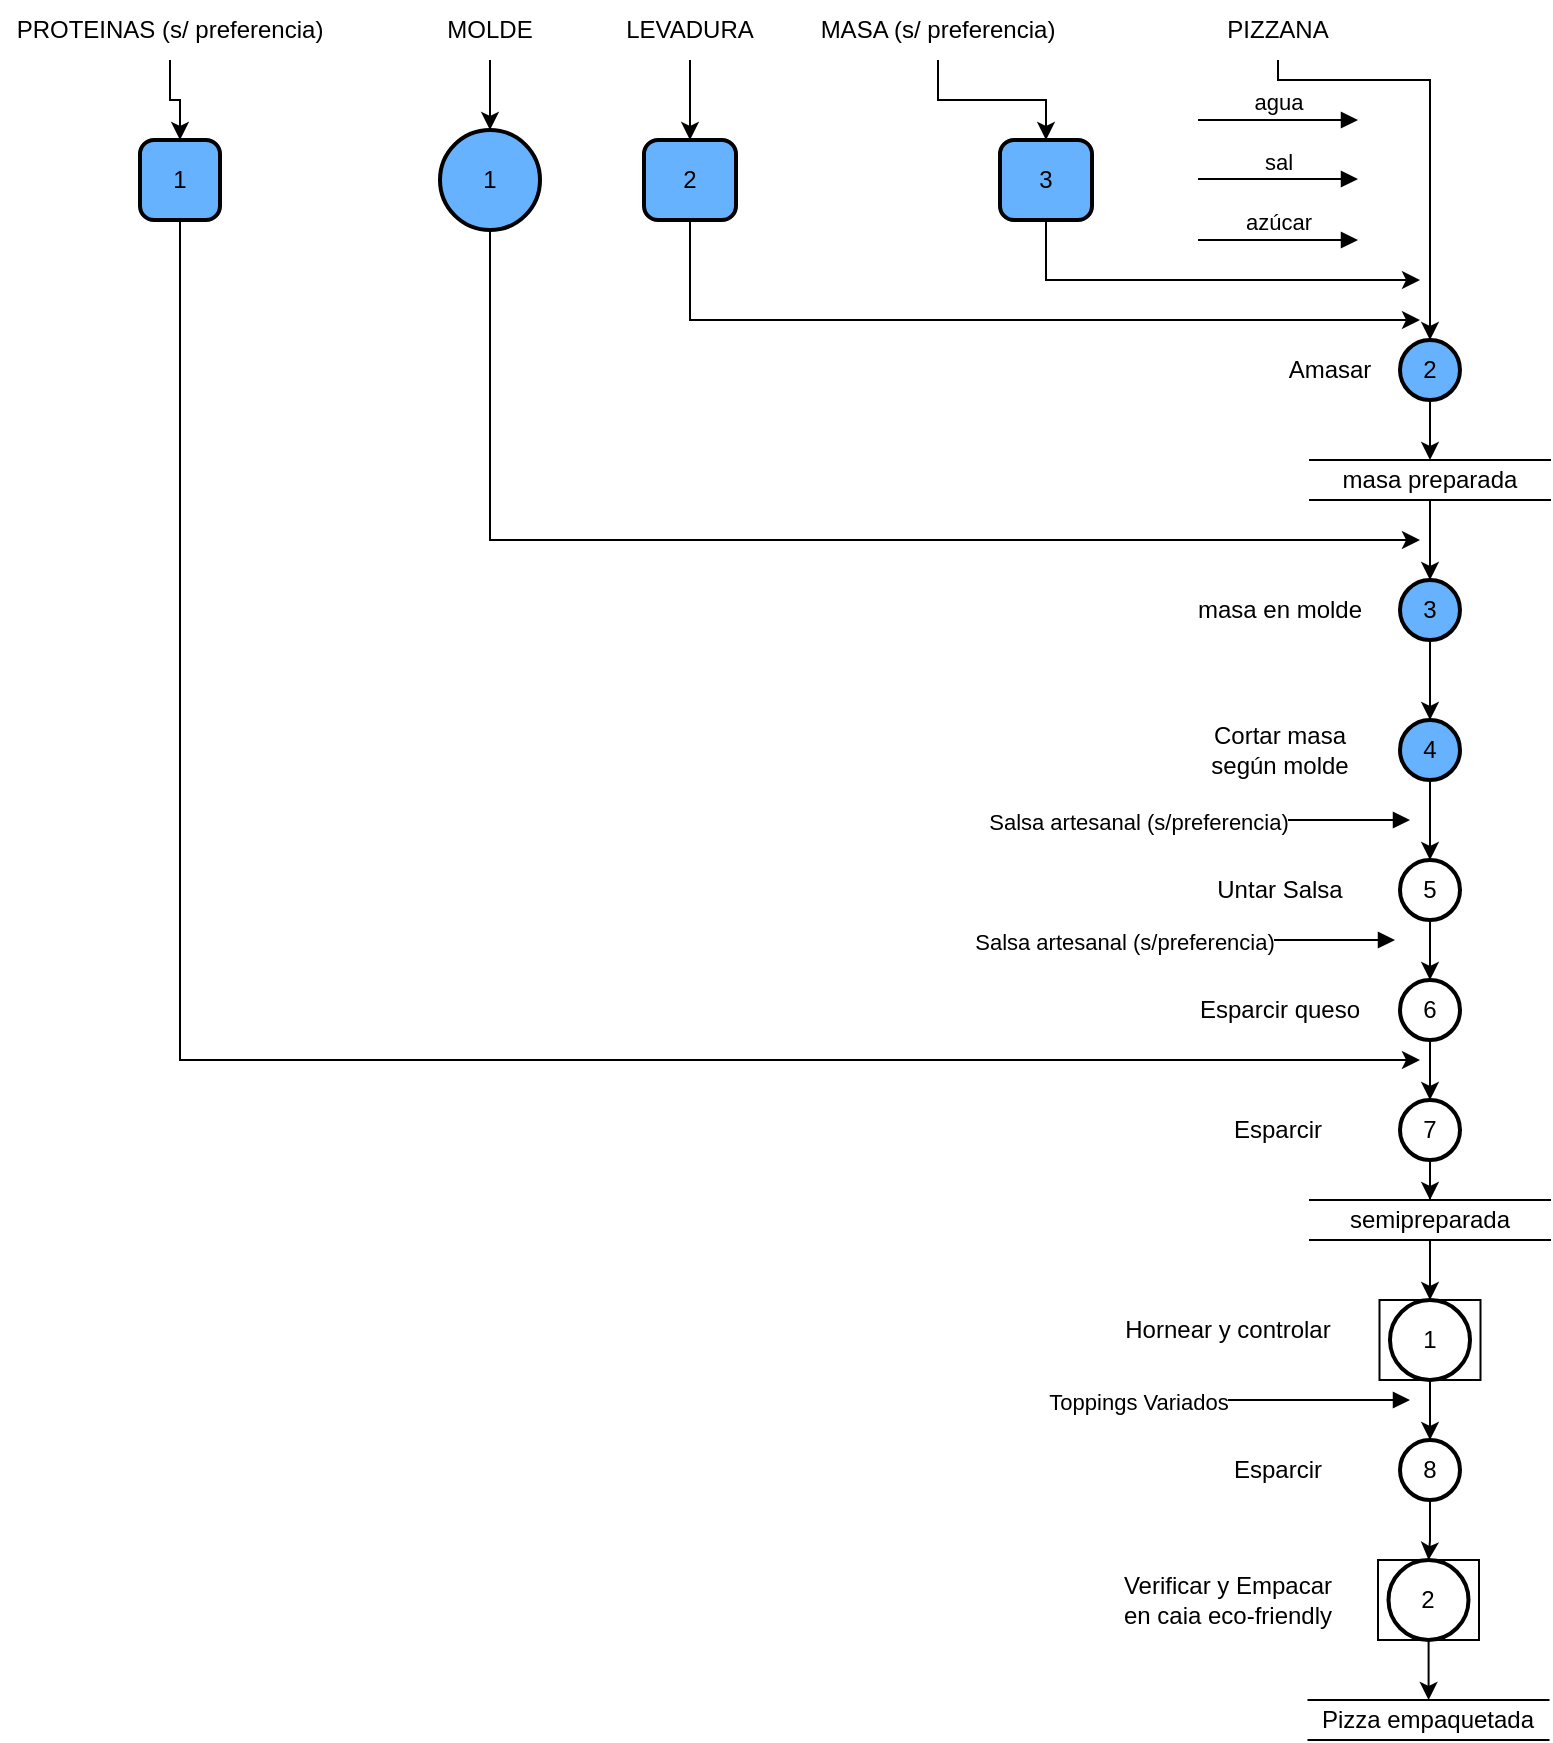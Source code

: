 <mxfile version="26.2.14">
  <diagram name="Página-1" id="QbmGDGe6yprjcnQcj2cv">
    <mxGraphModel dx="1426" dy="791" grid="1" gridSize="10" guides="1" tooltips="1" connect="1" arrows="1" fold="1" page="1" pageScale="1" pageWidth="827" pageHeight="1169" math="0" shadow="0">
      <root>
        <mxCell id="0" />
        <mxCell id="1" parent="0" />
        <mxCell id="oxTfz5NFAqvcBvdkyXm5-8" style="edgeStyle=orthogonalEdgeStyle;rounded=0;orthogonalLoop=1;jettySize=auto;html=1;" edge="1" parent="1" source="oxTfz5NFAqvcBvdkyXm5-1" target="oxTfz5NFAqvcBvdkyXm5-7">
          <mxGeometry relative="1" as="geometry" />
        </mxCell>
        <mxCell id="oxTfz5NFAqvcBvdkyXm5-1" value="PROTEINAS (s/ preferencia)" style="text;html=1;align=center;verticalAlign=middle;whiteSpace=wrap;rounded=0;" vertex="1" parent="1">
          <mxGeometry x="30" y="40" width="170" height="30" as="geometry" />
        </mxCell>
        <mxCell id="oxTfz5NFAqvcBvdkyXm5-10" style="edgeStyle=orthogonalEdgeStyle;rounded=0;orthogonalLoop=1;jettySize=auto;html=1;" edge="1" parent="1" source="oxTfz5NFAqvcBvdkyXm5-2" target="oxTfz5NFAqvcBvdkyXm5-9">
          <mxGeometry relative="1" as="geometry" />
        </mxCell>
        <mxCell id="oxTfz5NFAqvcBvdkyXm5-2" value="MOLDE" style="text;html=1;align=center;verticalAlign=middle;whiteSpace=wrap;rounded=0;" vertex="1" parent="1">
          <mxGeometry x="240" y="40" width="70" height="30" as="geometry" />
        </mxCell>
        <mxCell id="oxTfz5NFAqvcBvdkyXm5-14" style="edgeStyle=orthogonalEdgeStyle;rounded=0;orthogonalLoop=1;jettySize=auto;html=1;entryX=0.5;entryY=0;entryDx=0;entryDy=0;" edge="1" parent="1" source="oxTfz5NFAqvcBvdkyXm5-3" target="oxTfz5NFAqvcBvdkyXm5-11">
          <mxGeometry relative="1" as="geometry" />
        </mxCell>
        <mxCell id="oxTfz5NFAqvcBvdkyXm5-3" value="LEVADUR&lt;span style=&quot;color: rgba(0, 0, 0, 0); font-family: monospace; font-size: 0px; text-align: start; text-wrap-mode: nowrap;&quot;&gt;%3CmxGraphModel%3E%3Croot%3E%3CmxCell%20id%3D%220%22%2F%3E%3CmxCell%20id%3D%221%22%20parent%3D%220%22%2F%3E%3CmxCell%20id%3D%222%22%20value%3D%22PROTEINAS%20(s%2F%20preferencia)%22%20style%3D%22text%3Bhtml%3D1%3Balign%3Dcenter%3BverticalAlign%3Dmiddle%3BwhiteSpace%3Dwrap%3Brounded%3D0%3B%22%20vertex%3D%221%22%20parent%3D%221%22%3E%3CmxGeometry%20x%3D%2270%22%20y%3D%2240%22%20width%3D%22170%22%20height%3D%2230%22%20as%3D%22geometry%22%2F%3E%3C%2FmxCell%3E%3C%2Froot%3E%3C%2FmxGraphModel%3E&lt;/span&gt;A" style="text;html=1;align=center;verticalAlign=middle;whiteSpace=wrap;rounded=0;" vertex="1" parent="1">
          <mxGeometry x="310" y="40" width="130" height="30" as="geometry" />
        </mxCell>
        <mxCell id="oxTfz5NFAqvcBvdkyXm5-15" style="edgeStyle=orthogonalEdgeStyle;rounded=0;orthogonalLoop=1;jettySize=auto;html=1;entryX=0.5;entryY=0;entryDx=0;entryDy=0;" edge="1" parent="1" source="oxTfz5NFAqvcBvdkyXm5-4" target="oxTfz5NFAqvcBvdkyXm5-12">
          <mxGeometry relative="1" as="geometry">
            <mxPoint x="440" y="80" as="sourcePoint" />
          </mxGeometry>
        </mxCell>
        <mxCell id="oxTfz5NFAqvcBvdkyXm5-4" value="MASA (s/ preferencia)" style="text;html=1;align=center;verticalAlign=middle;whiteSpace=wrap;rounded=0;" vertex="1" parent="1">
          <mxGeometry x="414" y="40" width="170" height="30" as="geometry" />
        </mxCell>
        <mxCell id="oxTfz5NFAqvcBvdkyXm5-22" style="edgeStyle=orthogonalEdgeStyle;rounded=0;orthogonalLoop=1;jettySize=auto;html=1;" edge="1" parent="1" source="oxTfz5NFAqvcBvdkyXm5-5" target="oxTfz5NFAqvcBvdkyXm5-21">
          <mxGeometry relative="1" as="geometry">
            <Array as="points">
              <mxPoint x="669" y="80" />
              <mxPoint x="745" y="80" />
            </Array>
          </mxGeometry>
        </mxCell>
        <mxCell id="oxTfz5NFAqvcBvdkyXm5-5" value="PIZZANA" style="text;html=1;align=center;verticalAlign=middle;whiteSpace=wrap;rounded=0;" vertex="1" parent="1">
          <mxGeometry x="584" y="40" width="170" height="30" as="geometry" />
        </mxCell>
        <mxCell id="oxTfz5NFAqvcBvdkyXm5-51" style="edgeStyle=orthogonalEdgeStyle;rounded=0;orthogonalLoop=1;jettySize=auto;html=1;" edge="1" parent="1" source="oxTfz5NFAqvcBvdkyXm5-7">
          <mxGeometry relative="1" as="geometry">
            <mxPoint x="740" y="570" as="targetPoint" />
            <Array as="points">
              <mxPoint x="120" y="570" />
              <mxPoint x="721" y="570" />
            </Array>
          </mxGeometry>
        </mxCell>
        <mxCell id="oxTfz5NFAqvcBvdkyXm5-7" value="1" style="rounded=1;whiteSpace=wrap;html=1;absoluteArcSize=1;arcSize=14;strokeWidth=2;fillColor=#66B2FF;" vertex="1" parent="1">
          <mxGeometry x="100" y="110" width="40" height="40" as="geometry" />
        </mxCell>
        <mxCell id="oxTfz5NFAqvcBvdkyXm5-33" style="edgeStyle=orthogonalEdgeStyle;rounded=0;orthogonalLoop=1;jettySize=auto;html=1;" edge="1" parent="1" source="oxTfz5NFAqvcBvdkyXm5-9">
          <mxGeometry relative="1" as="geometry">
            <mxPoint x="740" y="310" as="targetPoint" />
            <Array as="points">
              <mxPoint x="275" y="310" />
            </Array>
          </mxGeometry>
        </mxCell>
        <mxCell id="oxTfz5NFAqvcBvdkyXm5-9" value="1" style="strokeWidth=2;html=1;shape=mxgraph.flowchart.start_2;whiteSpace=wrap;fillColor=#66B2FF;" vertex="1" parent="1">
          <mxGeometry x="250" y="105" width="50" height="50" as="geometry" />
        </mxCell>
        <mxCell id="oxTfz5NFAqvcBvdkyXm5-25" style="edgeStyle=orthogonalEdgeStyle;rounded=0;orthogonalLoop=1;jettySize=auto;html=1;" edge="1" parent="1" source="oxTfz5NFAqvcBvdkyXm5-11">
          <mxGeometry relative="1" as="geometry">
            <mxPoint x="740" y="200" as="targetPoint" />
            <Array as="points">
              <mxPoint x="375" y="200" />
            </Array>
          </mxGeometry>
        </mxCell>
        <mxCell id="oxTfz5NFAqvcBvdkyXm5-11" value="2" style="rounded=1;whiteSpace=wrap;html=1;absoluteArcSize=1;arcSize=14;strokeWidth=2;fillColor=#66B2FF;" vertex="1" parent="1">
          <mxGeometry x="352" y="110" width="46" height="40" as="geometry" />
        </mxCell>
        <mxCell id="oxTfz5NFAqvcBvdkyXm5-24" style="edgeStyle=orthogonalEdgeStyle;rounded=0;orthogonalLoop=1;jettySize=auto;html=1;" edge="1" parent="1" source="oxTfz5NFAqvcBvdkyXm5-12">
          <mxGeometry relative="1" as="geometry">
            <mxPoint x="740" y="180" as="targetPoint" />
            <Array as="points">
              <mxPoint x="553" y="180" />
              <mxPoint x="721" y="180" />
            </Array>
          </mxGeometry>
        </mxCell>
        <mxCell id="oxTfz5NFAqvcBvdkyXm5-12" value="3" style="rounded=1;whiteSpace=wrap;html=1;absoluteArcSize=1;arcSize=14;strokeWidth=2;fillColor=#66B2FF;" vertex="1" parent="1">
          <mxGeometry x="530" y="110" width="46" height="40" as="geometry" />
        </mxCell>
        <mxCell id="oxTfz5NFAqvcBvdkyXm5-18" value="agua" style="html=1;verticalAlign=bottom;endArrow=block;curved=0;rounded=0;" edge="1" parent="1">
          <mxGeometry width="80" relative="1" as="geometry">
            <mxPoint x="629" y="100" as="sourcePoint" />
            <mxPoint x="709" y="100" as="targetPoint" />
          </mxGeometry>
        </mxCell>
        <mxCell id="oxTfz5NFAqvcBvdkyXm5-19" value="sal" style="html=1;verticalAlign=bottom;endArrow=block;curved=0;rounded=0;" edge="1" parent="1">
          <mxGeometry width="80" relative="1" as="geometry">
            <mxPoint x="629" y="129.5" as="sourcePoint" />
            <mxPoint x="709" y="129.5" as="targetPoint" />
          </mxGeometry>
        </mxCell>
        <mxCell id="oxTfz5NFAqvcBvdkyXm5-20" value="azúcar" style="html=1;verticalAlign=bottom;endArrow=block;curved=0;rounded=0;" edge="1" parent="1">
          <mxGeometry width="80" relative="1" as="geometry">
            <mxPoint x="629" y="160" as="sourcePoint" />
            <mxPoint x="709" y="160" as="targetPoint" />
          </mxGeometry>
        </mxCell>
        <mxCell id="oxTfz5NFAqvcBvdkyXm5-31" style="edgeStyle=orthogonalEdgeStyle;rounded=0;orthogonalLoop=1;jettySize=auto;html=1;entryX=0.5;entryY=0;entryDx=0;entryDy=0;" edge="1" parent="1" source="oxTfz5NFAqvcBvdkyXm5-21" target="oxTfz5NFAqvcBvdkyXm5-29">
          <mxGeometry relative="1" as="geometry" />
        </mxCell>
        <mxCell id="oxTfz5NFAqvcBvdkyXm5-21" value="2" style="strokeWidth=2;html=1;shape=mxgraph.flowchart.start_2;whiteSpace=wrap;fillColor=#66B2FF;" vertex="1" parent="1">
          <mxGeometry x="730" y="210" width="30" height="30" as="geometry" />
        </mxCell>
        <mxCell id="oxTfz5NFAqvcBvdkyXm5-26" value="Amasar" style="text;html=1;align=center;verticalAlign=middle;whiteSpace=wrap;rounded=0;" vertex="1" parent="1">
          <mxGeometry x="660" y="210" width="70" height="30" as="geometry" />
        </mxCell>
        <mxCell id="oxTfz5NFAqvcBvdkyXm5-34" style="edgeStyle=orthogonalEdgeStyle;rounded=0;orthogonalLoop=1;jettySize=auto;html=1;" edge="1" parent="1" source="oxTfz5NFAqvcBvdkyXm5-29" target="oxTfz5NFAqvcBvdkyXm5-32">
          <mxGeometry relative="1" as="geometry" />
        </mxCell>
        <mxCell id="oxTfz5NFAqvcBvdkyXm5-29" value="masa preparada" style="shape=partialRectangle;whiteSpace=wrap;html=1;left=0;right=0;fillColor=none;" vertex="1" parent="1">
          <mxGeometry x="685" y="270" width="120" height="20" as="geometry" />
        </mxCell>
        <mxCell id="oxTfz5NFAqvcBvdkyXm5-42" style="edgeStyle=orthogonalEdgeStyle;rounded=0;orthogonalLoop=1;jettySize=auto;html=1;" edge="1" parent="1" source="oxTfz5NFAqvcBvdkyXm5-32" target="oxTfz5NFAqvcBvdkyXm5-36">
          <mxGeometry relative="1" as="geometry" />
        </mxCell>
        <mxCell id="oxTfz5NFAqvcBvdkyXm5-32" value="3" style="strokeWidth=2;html=1;shape=mxgraph.flowchart.start_2;whiteSpace=wrap;fillColor=#66B2FF;" vertex="1" parent="1">
          <mxGeometry x="730" y="330" width="30" height="30" as="geometry" />
        </mxCell>
        <mxCell id="oxTfz5NFAqvcBvdkyXm5-35" value="masa en molde" style="text;html=1;align=center;verticalAlign=middle;whiteSpace=wrap;rounded=0;" vertex="1" parent="1">
          <mxGeometry x="620" y="330" width="100" height="30" as="geometry" />
        </mxCell>
        <mxCell id="oxTfz5NFAqvcBvdkyXm5-36" value="4" style="strokeWidth=2;html=1;shape=mxgraph.flowchart.start_2;whiteSpace=wrap;fillColor=#66B2FF;" vertex="1" parent="1">
          <mxGeometry x="730" y="400" width="30" height="30" as="geometry" />
        </mxCell>
        <mxCell id="oxTfz5NFAqvcBvdkyXm5-37" value="5" style="strokeWidth=2;html=1;shape=mxgraph.flowchart.start_2;whiteSpace=wrap;" vertex="1" parent="1">
          <mxGeometry x="730" y="470" width="30" height="30" as="geometry" />
        </mxCell>
        <mxCell id="oxTfz5NFAqvcBvdkyXm5-46" value="" style="edgeStyle=orthogonalEdgeStyle;rounded=0;orthogonalLoop=1;jettySize=auto;html=1;" edge="1" parent="1" source="oxTfz5NFAqvcBvdkyXm5-38" target="oxTfz5NFAqvcBvdkyXm5-39">
          <mxGeometry relative="1" as="geometry" />
        </mxCell>
        <mxCell id="oxTfz5NFAqvcBvdkyXm5-38" value="6" style="strokeWidth=2;html=1;shape=mxgraph.flowchart.start_2;whiteSpace=wrap;" vertex="1" parent="1">
          <mxGeometry x="730" y="530" width="30" height="30" as="geometry" />
        </mxCell>
        <mxCell id="oxTfz5NFAqvcBvdkyXm5-53" style="edgeStyle=orthogonalEdgeStyle;rounded=0;orthogonalLoop=1;jettySize=auto;html=1;" edge="1" parent="1" source="oxTfz5NFAqvcBvdkyXm5-39" target="oxTfz5NFAqvcBvdkyXm5-52">
          <mxGeometry relative="1" as="geometry" />
        </mxCell>
        <mxCell id="oxTfz5NFAqvcBvdkyXm5-39" value="7" style="strokeWidth=2;html=1;shape=mxgraph.flowchart.start_2;whiteSpace=wrap;" vertex="1" parent="1">
          <mxGeometry x="730" y="590" width="30" height="30" as="geometry" />
        </mxCell>
        <mxCell id="oxTfz5NFAqvcBvdkyXm5-40" value="Untar Salsa" style="text;html=1;align=center;verticalAlign=middle;whiteSpace=wrap;rounded=0;" vertex="1" parent="1">
          <mxGeometry x="620" y="470" width="100" height="30" as="geometry" />
        </mxCell>
        <mxCell id="oxTfz5NFAqvcBvdkyXm5-41" value="Salsa artesanal (s/preferencia)" style="html=1;verticalAlign=bottom;endArrow=block;curved=0;rounded=0;" edge="1" parent="1">
          <mxGeometry x="-1" y="-24" width="80" relative="1" as="geometry">
            <mxPoint x="620" y="450" as="sourcePoint" />
            <mxPoint x="735" y="450" as="targetPoint" />
            <mxPoint x="-21" y="-14" as="offset" />
          </mxGeometry>
        </mxCell>
        <mxCell id="oxTfz5NFAqvcBvdkyXm5-43" style="edgeStyle=orthogonalEdgeStyle;rounded=0;orthogonalLoop=1;jettySize=auto;html=1;entryX=0.5;entryY=0;entryDx=0;entryDy=0;entryPerimeter=0;" edge="1" parent="1" source="oxTfz5NFAqvcBvdkyXm5-36" target="oxTfz5NFAqvcBvdkyXm5-37">
          <mxGeometry relative="1" as="geometry" />
        </mxCell>
        <mxCell id="oxTfz5NFAqvcBvdkyXm5-44" style="edgeStyle=orthogonalEdgeStyle;rounded=0;orthogonalLoop=1;jettySize=auto;html=1;entryX=0.5;entryY=0;entryDx=0;entryDy=0;entryPerimeter=0;" edge="1" parent="1" source="oxTfz5NFAqvcBvdkyXm5-37" target="oxTfz5NFAqvcBvdkyXm5-38">
          <mxGeometry relative="1" as="geometry" />
        </mxCell>
        <mxCell id="oxTfz5NFAqvcBvdkyXm5-47" value="Salsa artesanal (s/preferencia)" style="html=1;verticalAlign=bottom;endArrow=block;curved=0;rounded=0;" edge="1" parent="1">
          <mxGeometry x="-1" y="-24" width="80" relative="1" as="geometry">
            <mxPoint x="612.5" y="510" as="sourcePoint" />
            <mxPoint x="727.5" y="510" as="targetPoint" />
            <mxPoint x="-21" y="-14" as="offset" />
          </mxGeometry>
        </mxCell>
        <mxCell id="oxTfz5NFAqvcBvdkyXm5-49" value="Esparcir queso" style="text;html=1;align=center;verticalAlign=middle;whiteSpace=wrap;rounded=0;" vertex="1" parent="1">
          <mxGeometry x="620" y="530" width="100" height="30" as="geometry" />
        </mxCell>
        <mxCell id="oxTfz5NFAqvcBvdkyXm5-50" value="Cortar masa según molde" style="text;html=1;align=center;verticalAlign=middle;whiteSpace=wrap;rounded=0;" vertex="1" parent="1">
          <mxGeometry x="620" y="400" width="100" height="30" as="geometry" />
        </mxCell>
        <mxCell id="oxTfz5NFAqvcBvdkyXm5-58" style="edgeStyle=orthogonalEdgeStyle;rounded=0;orthogonalLoop=1;jettySize=auto;html=1;" edge="1" parent="1" source="oxTfz5NFAqvcBvdkyXm5-52" target="oxTfz5NFAqvcBvdkyXm5-56">
          <mxGeometry relative="1" as="geometry" />
        </mxCell>
        <mxCell id="oxTfz5NFAqvcBvdkyXm5-52" value="semipreparada" style="shape=partialRectangle;whiteSpace=wrap;html=1;left=0;right=0;fillColor=none;" vertex="1" parent="1">
          <mxGeometry x="685" y="640" width="120" height="20" as="geometry" />
        </mxCell>
        <mxCell id="oxTfz5NFAqvcBvdkyXm5-55" value="Object" style="html=1;whiteSpace=wrap;" vertex="1" parent="1">
          <mxGeometry x="719.75" y="690" width="50.5" height="40" as="geometry" />
        </mxCell>
        <mxCell id="oxTfz5NFAqvcBvdkyXm5-61" value="" style="edgeStyle=orthogonalEdgeStyle;rounded=0;orthogonalLoop=1;jettySize=auto;html=1;" edge="1" parent="1" source="oxTfz5NFAqvcBvdkyXm5-56" target="oxTfz5NFAqvcBvdkyXm5-60">
          <mxGeometry relative="1" as="geometry" />
        </mxCell>
        <mxCell id="oxTfz5NFAqvcBvdkyXm5-56" value="1" style="strokeWidth=2;html=1;shape=mxgraph.flowchart.start_2;whiteSpace=wrap;" vertex="1" parent="1">
          <mxGeometry x="725" y="690" width="40" height="40" as="geometry" />
        </mxCell>
        <mxCell id="oxTfz5NFAqvcBvdkyXm5-57" value="Hornear y controlar" style="text;html=1;align=center;verticalAlign=middle;whiteSpace=wrap;rounded=0;" vertex="1" parent="1">
          <mxGeometry x="584" y="690" width="120" height="30" as="geometry" />
        </mxCell>
        <mxCell id="oxTfz5NFAqvcBvdkyXm5-59" value="Esparcir" style="text;html=1;align=center;verticalAlign=middle;whiteSpace=wrap;rounded=0;" vertex="1" parent="1">
          <mxGeometry x="619" y="590" width="100" height="30" as="geometry" />
        </mxCell>
        <mxCell id="oxTfz5NFAqvcBvdkyXm5-65" value="" style="edgeStyle=orthogonalEdgeStyle;rounded=0;orthogonalLoop=1;jettySize=auto;html=1;" edge="1" parent="1" source="oxTfz5NFAqvcBvdkyXm5-60" target="oxTfz5NFAqvcBvdkyXm5-64">
          <mxGeometry relative="1" as="geometry" />
        </mxCell>
        <mxCell id="oxTfz5NFAqvcBvdkyXm5-60" value="8" style="strokeWidth=2;html=1;shape=mxgraph.flowchart.start_2;whiteSpace=wrap;" vertex="1" parent="1">
          <mxGeometry x="730" y="760" width="30" height="30" as="geometry" />
        </mxCell>
        <mxCell id="oxTfz5NFAqvcBvdkyXm5-63" value="Object" style="html=1;whiteSpace=wrap;" vertex="1" parent="1">
          <mxGeometry x="719" y="820" width="50.5" height="40" as="geometry" />
        </mxCell>
        <mxCell id="oxTfz5NFAqvcBvdkyXm5-67" value="" style="edgeStyle=orthogonalEdgeStyle;rounded=0;orthogonalLoop=1;jettySize=auto;html=1;" edge="1" parent="1" source="oxTfz5NFAqvcBvdkyXm5-64" target="oxTfz5NFAqvcBvdkyXm5-66">
          <mxGeometry relative="1" as="geometry" />
        </mxCell>
        <mxCell id="oxTfz5NFAqvcBvdkyXm5-64" value="2" style="strokeWidth=2;html=1;shape=mxgraph.flowchart.start_2;whiteSpace=wrap;" vertex="1" parent="1">
          <mxGeometry x="724.25" y="820" width="40" height="40" as="geometry" />
        </mxCell>
        <mxCell id="oxTfz5NFAqvcBvdkyXm5-66" value="Pizza empaquetada" style="shape=partialRectangle;whiteSpace=wrap;html=1;left=0;right=0;fillColor=none;" vertex="1" parent="1">
          <mxGeometry x="684.25" y="890" width="120" height="20" as="geometry" />
        </mxCell>
        <mxCell id="oxTfz5NFAqvcBvdkyXm5-68" value="Toppings Variados" style="html=1;verticalAlign=bottom;endArrow=block;curved=0;rounded=0;" edge="1" parent="1">
          <mxGeometry x="-1" y="-24" width="80" relative="1" as="geometry">
            <mxPoint x="620" y="740" as="sourcePoint" />
            <mxPoint x="735" y="740" as="targetPoint" />
            <mxPoint x="-21" y="-14" as="offset" />
          </mxGeometry>
        </mxCell>
        <mxCell id="oxTfz5NFAqvcBvdkyXm5-69" value="Esparcir" style="text;html=1;align=center;verticalAlign=middle;whiteSpace=wrap;rounded=0;" vertex="1" parent="1">
          <mxGeometry x="619" y="760" width="100" height="30" as="geometry" />
        </mxCell>
        <mxCell id="oxTfz5NFAqvcBvdkyXm5-70" value="Verificar y Empacar en caia eco-friendly" style="text;html=1;align=center;verticalAlign=middle;whiteSpace=wrap;rounded=0;" vertex="1" parent="1">
          <mxGeometry x="584" y="825" width="120" height="30" as="geometry" />
        </mxCell>
      </root>
    </mxGraphModel>
  </diagram>
</mxfile>
